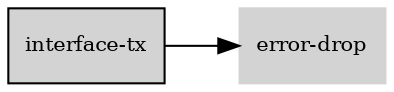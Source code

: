 digraph "interface_tx_subgraph" {
  rankdir=LR;
  node [shape=box, style=filled, fontsize=10, color=lightgray, fontcolor=black, fillcolor=lightgray];
  "interface-tx" [color=black, fontcolor=black, fillcolor=lightgray];
  edge [fontsize=8];
  "interface-tx" -> "error-drop";
}
